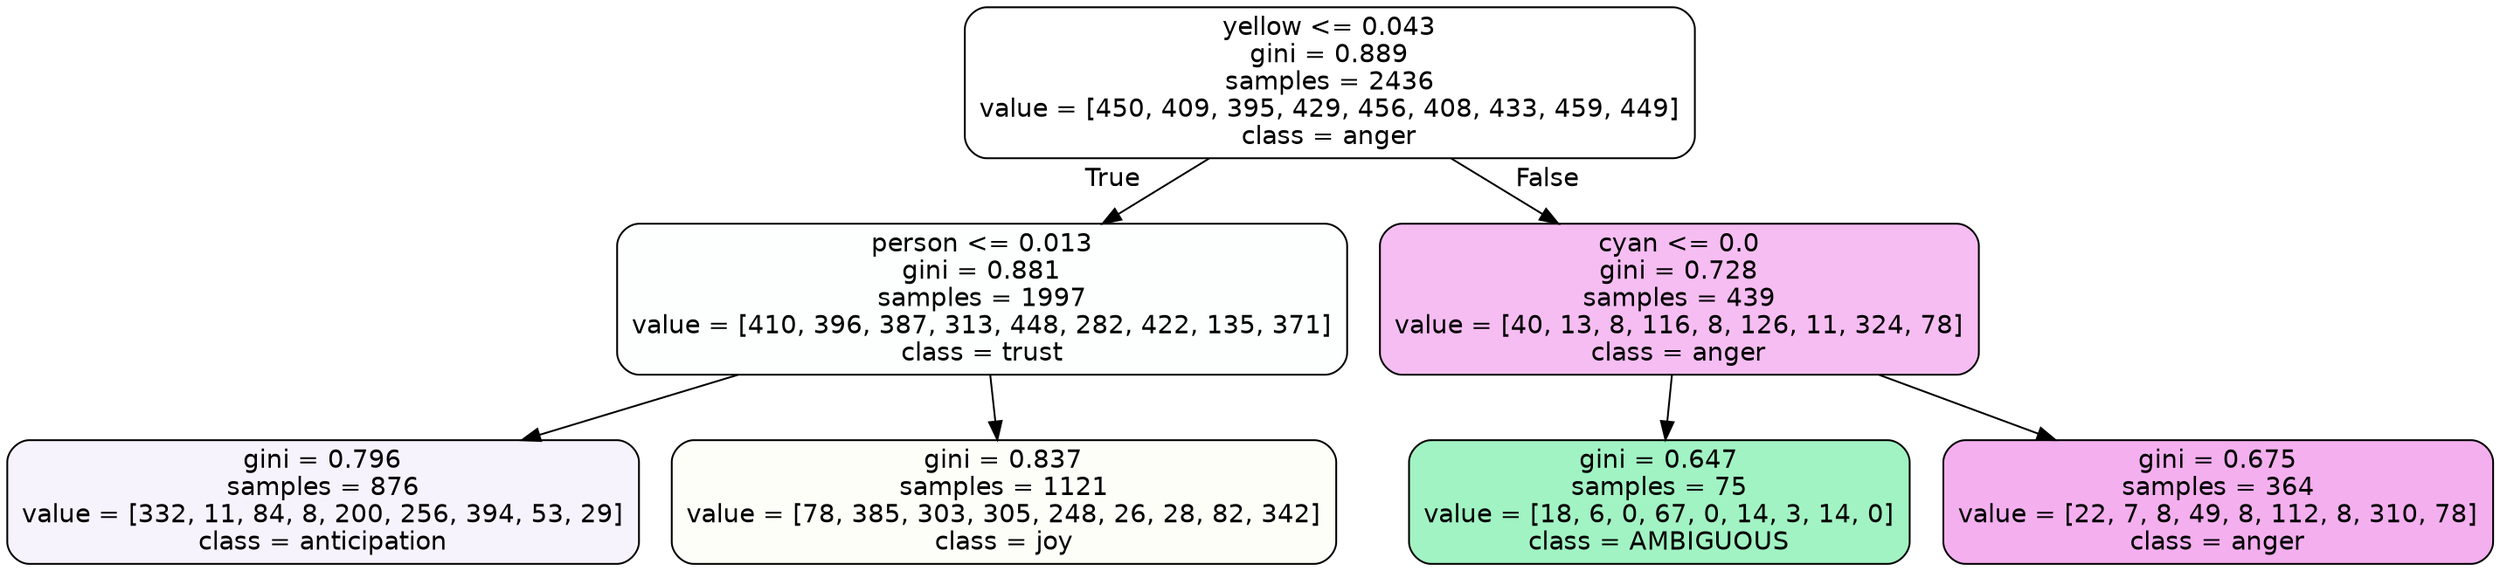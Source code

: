 digraph Tree {
node [shape=box, style="filled, rounded", color="black", fontname=helvetica] ;
edge [fontname=helvetica] ;
0 [label="yellow <= 0.043\ngini = 0.889\nsamples = 2436\nvalue = [450, 409, 395, 429, 456, 408, 433, 459, 449]\nclass = anger", fillcolor="#e539d700"] ;
1 [label="person <= 0.013\ngini = 0.881\nsamples = 1997\nvalue = [410, 396, 387, 313, 448, 282, 422, 135, 371]\nclass = trust", fillcolor="#39d7e502"] ;
0 -> 1 [labeldistance=2.5, labelangle=45, headlabel="True"] ;
2 [label="gini = 0.796\nsamples = 876\nvalue = [332, 11, 84, 8, 200, 256, 394, 53, 29]\nclass = anticipation", fillcolor="#8139e50f"] ;
1 -> 2 ;
3 [label="gini = 0.837\nsamples = 1121\nvalue = [78, 385, 303, 305, 248, 26, 28, 82, 342]\nclass = joy", fillcolor="#d7e53908"] ;
1 -> 3 ;
4 [label="cyan <= 0.0\ngini = 0.728\nsamples = 439\nvalue = [40, 13, 8, 116, 8, 126, 11, 324, 78]\nclass = anger", fillcolor="#e539d754"] ;
0 -> 4 [labeldistance=2.5, labelangle=-45, headlabel="False"] ;
5 [label="gini = 0.647\nsamples = 75\nvalue = [18, 6, 0, 67, 0, 14, 3, 14, 0]\nclass = AMBIGUOUS", fillcolor="#39e58178"] ;
4 -> 5 ;
6 [label="gini = 0.675\nsamples = 364\nvalue = [22, 7, 8, 49, 8, 112, 8, 310, 78]\nclass = anger", fillcolor="#e539d767"] ;
4 -> 6 ;
}